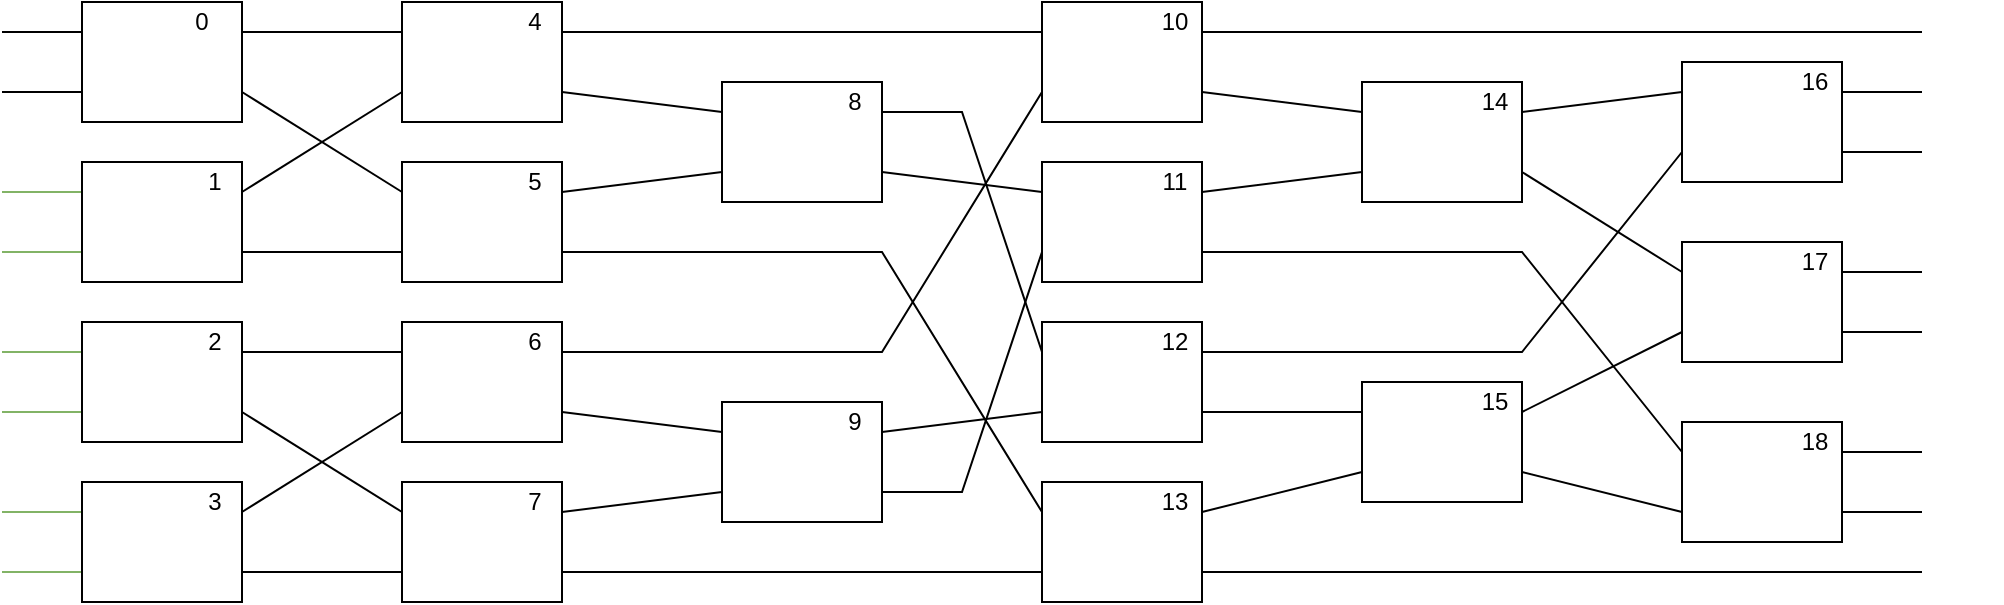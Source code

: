 <mxfile version="14.6.11" type="device"><diagram id="6a731a19-8d31-9384-78a2-239565b7b9f0" name="Page-1"><mxGraphModel dx="813" dy="405" grid="1" gridSize="10" guides="1" tooltips="1" connect="1" arrows="1" fold="1" page="1" pageScale="1" pageWidth="1169" pageHeight="827" background="none" math="0" shadow="0"><root><mxCell id="0"/><mxCell id="1" parent="0"/><mxCell id="lUuwsn0bPBQ9ZrvYMO9--162" value="" style="group" parent="1" vertex="1" connectable="0"><mxGeometry y="40" width="200" height="60" as="geometry"/></mxCell><mxCell id="lUuwsn0bPBQ9ZrvYMO9--144" value="" style="endArrow=none;html=1;entryX=0;entryY=0.25;entryDx=0;entryDy=0;" parent="lUuwsn0bPBQ9ZrvYMO9--162" target="lUuwsn0bPBQ9ZrvYMO9--143" edge="1"><mxGeometry width="50" height="50" relative="1" as="geometry"><mxPoint y="15" as="sourcePoint"/><mxPoint x="30" y="10" as="targetPoint"/></mxGeometry></mxCell><mxCell id="lUuwsn0bPBQ9ZrvYMO9--145" value="" style="endArrow=none;html=1;entryX=0;entryY=0.75;entryDx=0;entryDy=0;" parent="lUuwsn0bPBQ9ZrvYMO9--162" target="lUuwsn0bPBQ9ZrvYMO9--143" edge="1"><mxGeometry width="50" height="50" relative="1" as="geometry"><mxPoint y="45" as="sourcePoint"/><mxPoint x="40" y="40" as="targetPoint"/></mxGeometry></mxCell><mxCell id="lUuwsn0bPBQ9ZrvYMO9--155" value="" style="group" parent="lUuwsn0bPBQ9ZrvYMO9--162" vertex="1" connectable="0"><mxGeometry x="40" width="120" height="60" as="geometry"/></mxCell><mxCell id="lUuwsn0bPBQ9ZrvYMO9--143" value="" style="rounded=0;whiteSpace=wrap;html=1;" parent="lUuwsn0bPBQ9ZrvYMO9--155" vertex="1"><mxGeometry width="80" height="60" as="geometry"/></mxCell><mxCell id="lUuwsn0bPBQ9ZrvYMO9--146" value="&lt;div&gt;0&lt;br&gt;&lt;/div&gt;" style="text;html=1;strokeColor=none;fillColor=none;align=center;verticalAlign=middle;whiteSpace=wrap;rounded=0;" parent="lUuwsn0bPBQ9ZrvYMO9--155" vertex="1"><mxGeometry x="40" width="40" height="20" as="geometry"/></mxCell><mxCell id="lUuwsn0bPBQ9ZrvYMO9--239" value="" style="group" parent="1" vertex="1" connectable="0"><mxGeometry y="120" width="200" height="60" as="geometry"/></mxCell><mxCell id="lUuwsn0bPBQ9ZrvYMO9--240" value="" style="endArrow=none;html=1;entryX=0;entryY=0.25;entryDx=0;entryDy=0;fillColor=#d5e8d4;strokeColor=#82b366;" parent="lUuwsn0bPBQ9ZrvYMO9--239" target="lUuwsn0bPBQ9ZrvYMO9--245" edge="1"><mxGeometry width="50" height="50" relative="1" as="geometry"><mxPoint y="15" as="sourcePoint"/><mxPoint x="30" y="10" as="targetPoint"/></mxGeometry></mxCell><mxCell id="lUuwsn0bPBQ9ZrvYMO9--241" value="" style="endArrow=none;html=1;entryX=0;entryY=0.75;entryDx=0;entryDy=0;fillColor=#d5e8d4;strokeColor=#82b366;" parent="lUuwsn0bPBQ9ZrvYMO9--239" target="lUuwsn0bPBQ9ZrvYMO9--245" edge="1"><mxGeometry width="50" height="50" relative="1" as="geometry"><mxPoint y="45" as="sourcePoint"/><mxPoint x="40" y="40" as="targetPoint"/></mxGeometry></mxCell><mxCell id="lUuwsn0bPBQ9ZrvYMO9--244" value="" style="group" parent="lUuwsn0bPBQ9ZrvYMO9--239" vertex="1" connectable="0"><mxGeometry x="40" width="80" height="60" as="geometry"/></mxCell><mxCell id="lUuwsn0bPBQ9ZrvYMO9--245" value="" style="rounded=0;whiteSpace=wrap;html=1;" parent="lUuwsn0bPBQ9ZrvYMO9--244" vertex="1"><mxGeometry width="80" height="60" as="geometry"/></mxCell><mxCell id="lUuwsn0bPBQ9ZrvYMO9--246" value="1" style="text;html=1;strokeColor=none;fillColor=none;align=center;verticalAlign=middle;whiteSpace=wrap;rounded=0;" parent="lUuwsn0bPBQ9ZrvYMO9--244" vertex="1"><mxGeometry x="53.333" width="26.667" height="20" as="geometry"/></mxCell><mxCell id="lUuwsn0bPBQ9ZrvYMO9--247" value="" style="group" parent="1" vertex="1" connectable="0"><mxGeometry y="200" width="200" height="60" as="geometry"/></mxCell><mxCell id="lUuwsn0bPBQ9ZrvYMO9--248" value="" style="endArrow=none;html=1;entryX=0;entryY=0.25;entryDx=0;entryDy=0;fillColor=#d5e8d4;strokeColor=#82b366;" parent="lUuwsn0bPBQ9ZrvYMO9--247" target="lUuwsn0bPBQ9ZrvYMO9--253" edge="1"><mxGeometry width="50" height="50" relative="1" as="geometry"><mxPoint y="15" as="sourcePoint"/><mxPoint x="30" y="10" as="targetPoint"/></mxGeometry></mxCell><mxCell id="lUuwsn0bPBQ9ZrvYMO9--249" value="" style="endArrow=none;html=1;entryX=0;entryY=0.75;entryDx=0;entryDy=0;fillColor=#d5e8d4;strokeColor=#82b366;" parent="lUuwsn0bPBQ9ZrvYMO9--247" target="lUuwsn0bPBQ9ZrvYMO9--253" edge="1"><mxGeometry width="50" height="50" relative="1" as="geometry"><mxPoint y="45" as="sourcePoint"/><mxPoint x="40" y="40" as="targetPoint"/></mxGeometry></mxCell><mxCell id="lUuwsn0bPBQ9ZrvYMO9--252" value="" style="group" parent="lUuwsn0bPBQ9ZrvYMO9--247" vertex="1" connectable="0"><mxGeometry x="40" width="80" height="60" as="geometry"/></mxCell><mxCell id="lUuwsn0bPBQ9ZrvYMO9--253" value="" style="rounded=0;whiteSpace=wrap;html=1;" parent="lUuwsn0bPBQ9ZrvYMO9--252" vertex="1"><mxGeometry width="80" height="60" as="geometry"/></mxCell><mxCell id="lUuwsn0bPBQ9ZrvYMO9--254" value="2" style="text;html=1;strokeColor=none;fillColor=none;align=center;verticalAlign=middle;whiteSpace=wrap;rounded=0;" parent="lUuwsn0bPBQ9ZrvYMO9--252" vertex="1"><mxGeometry x="53.333" width="26.667" height="20" as="geometry"/></mxCell><mxCell id="lUuwsn0bPBQ9ZrvYMO9--255" value="" style="group" parent="1" vertex="1" connectable="0"><mxGeometry y="280" width="200" height="60" as="geometry"/></mxCell><mxCell id="lUuwsn0bPBQ9ZrvYMO9--256" value="" style="endArrow=none;html=1;entryX=0;entryY=0.25;entryDx=0;entryDy=0;fillColor=#d5e8d4;strokeColor=#82b366;" parent="lUuwsn0bPBQ9ZrvYMO9--255" target="lUuwsn0bPBQ9ZrvYMO9--261" edge="1"><mxGeometry width="50" height="50" relative="1" as="geometry"><mxPoint y="15" as="sourcePoint"/><mxPoint x="30" y="10" as="targetPoint"/></mxGeometry></mxCell><mxCell id="lUuwsn0bPBQ9ZrvYMO9--257" value="" style="endArrow=none;html=1;entryX=0;entryY=0.75;entryDx=0;entryDy=0;fillColor=#d5e8d4;strokeColor=#82b366;" parent="lUuwsn0bPBQ9ZrvYMO9--255" target="lUuwsn0bPBQ9ZrvYMO9--261" edge="1"><mxGeometry width="50" height="50" relative="1" as="geometry"><mxPoint y="45" as="sourcePoint"/><mxPoint x="40" y="40" as="targetPoint"/></mxGeometry></mxCell><mxCell id="lUuwsn0bPBQ9ZrvYMO9--260" value="" style="group" parent="lUuwsn0bPBQ9ZrvYMO9--255" vertex="1" connectable="0"><mxGeometry x="40" width="80" height="60" as="geometry"/></mxCell><mxCell id="lUuwsn0bPBQ9ZrvYMO9--261" value="" style="rounded=0;whiteSpace=wrap;html=1;" parent="lUuwsn0bPBQ9ZrvYMO9--260" vertex="1"><mxGeometry width="80" height="60" as="geometry"/></mxCell><mxCell id="lUuwsn0bPBQ9ZrvYMO9--262" value="3" style="text;html=1;strokeColor=none;fillColor=none;align=center;verticalAlign=middle;whiteSpace=wrap;rounded=0;" parent="lUuwsn0bPBQ9ZrvYMO9--260" vertex="1"><mxGeometry x="53.333" width="26.667" height="20" as="geometry"/></mxCell><mxCell id="lUuwsn0bPBQ9ZrvYMO9--263" value="" style="group" parent="1" vertex="1" connectable="0"><mxGeometry x="160" y="40" width="200" height="60" as="geometry"/></mxCell><mxCell id="lUuwsn0bPBQ9ZrvYMO9--268" value="" style="group" parent="lUuwsn0bPBQ9ZrvYMO9--263" vertex="1" connectable="0"><mxGeometry x="40" width="80" height="60" as="geometry"/></mxCell><mxCell id="lUuwsn0bPBQ9ZrvYMO9--269" value="" style="rounded=0;whiteSpace=wrap;html=1;" parent="lUuwsn0bPBQ9ZrvYMO9--268" vertex="1"><mxGeometry width="80" height="60" as="geometry"/></mxCell><mxCell id="lUuwsn0bPBQ9ZrvYMO9--270" value="4" style="text;html=1;strokeColor=none;fillColor=none;align=center;verticalAlign=middle;whiteSpace=wrap;rounded=0;" parent="lUuwsn0bPBQ9ZrvYMO9--268" vertex="1"><mxGeometry x="53.333" width="26.667" height="20" as="geometry"/></mxCell><mxCell id="lUuwsn0bPBQ9ZrvYMO9--271" value="" style="group" parent="1" vertex="1" connectable="0"><mxGeometry x="160" y="120" width="200" height="60" as="geometry"/></mxCell><mxCell id="lUuwsn0bPBQ9ZrvYMO9--276" value="" style="group" parent="lUuwsn0bPBQ9ZrvYMO9--271" vertex="1" connectable="0"><mxGeometry x="40" width="80" height="60" as="geometry"/></mxCell><mxCell id="lUuwsn0bPBQ9ZrvYMO9--277" value="" style="rounded=0;whiteSpace=wrap;html=1;" parent="lUuwsn0bPBQ9ZrvYMO9--276" vertex="1"><mxGeometry width="80" height="60" as="geometry"/></mxCell><mxCell id="lUuwsn0bPBQ9ZrvYMO9--278" value="5" style="text;html=1;strokeColor=none;fillColor=none;align=center;verticalAlign=middle;whiteSpace=wrap;rounded=0;" parent="lUuwsn0bPBQ9ZrvYMO9--276" vertex="1"><mxGeometry x="53.333" width="26.667" height="20" as="geometry"/></mxCell><mxCell id="lUuwsn0bPBQ9ZrvYMO9--147" value="" style="endArrow=none;html=1;exitX=1;exitY=0.25;exitDx=0;exitDy=0;entryX=0;entryY=0.25;entryDx=0;entryDy=0;" parent="1" source="lUuwsn0bPBQ9ZrvYMO9--143" target="lUuwsn0bPBQ9ZrvYMO9--269" edge="1"><mxGeometry width="50" height="50" relative="1" as="geometry"><mxPoint x="190" y="75" as="sourcePoint"/><mxPoint x="280" y="55" as="targetPoint"/></mxGeometry></mxCell><mxCell id="lUuwsn0bPBQ9ZrvYMO9--242" value="" style="endArrow=none;html=1;exitX=1;exitY=0.75;exitDx=0;exitDy=0;entryX=0;entryY=0.75;entryDx=0;entryDy=0;" parent="1" source="lUuwsn0bPBQ9ZrvYMO9--246" target="lUuwsn0bPBQ9ZrvYMO9--269" edge="1"><mxGeometry width="50" height="50" relative="1" as="geometry"><mxPoint x="190" y="155" as="sourcePoint"/><mxPoint x="200" y="135" as="targetPoint"/></mxGeometry></mxCell><mxCell id="lUuwsn0bPBQ9ZrvYMO9--284" value="" style="group" parent="1" vertex="1" connectable="0"><mxGeometry x="160" y="200" width="200" height="60" as="geometry"/></mxCell><mxCell id="lUuwsn0bPBQ9ZrvYMO9--289" value="" style="group" parent="lUuwsn0bPBQ9ZrvYMO9--284" vertex="1" connectable="0"><mxGeometry x="40" width="80" height="60" as="geometry"/></mxCell><mxCell id="lUuwsn0bPBQ9ZrvYMO9--290" value="" style="rounded=0;whiteSpace=wrap;html=1;" parent="lUuwsn0bPBQ9ZrvYMO9--289" vertex="1"><mxGeometry width="80" height="60" as="geometry"/></mxCell><mxCell id="lUuwsn0bPBQ9ZrvYMO9--291" value="6" style="text;html=1;strokeColor=none;fillColor=none;align=center;verticalAlign=middle;whiteSpace=wrap;rounded=0;" parent="lUuwsn0bPBQ9ZrvYMO9--289" vertex="1"><mxGeometry x="53.333" width="26.667" height="20" as="geometry"/></mxCell><mxCell id="lUuwsn0bPBQ9ZrvYMO9--292" value="" style="group" parent="1" vertex="1" connectable="0"><mxGeometry x="160" y="280" width="200" height="60" as="geometry"/></mxCell><mxCell id="lUuwsn0bPBQ9ZrvYMO9--297" value="" style="group" parent="lUuwsn0bPBQ9ZrvYMO9--292" vertex="1" connectable="0"><mxGeometry x="40" width="80" height="60" as="geometry"/></mxCell><mxCell id="lUuwsn0bPBQ9ZrvYMO9--298" value="" style="rounded=0;whiteSpace=wrap;html=1;" parent="lUuwsn0bPBQ9ZrvYMO9--297" vertex="1"><mxGeometry width="80" height="60" as="geometry"/></mxCell><mxCell id="lUuwsn0bPBQ9ZrvYMO9--299" value="7" style="text;html=1;strokeColor=none;fillColor=none;align=center;verticalAlign=middle;whiteSpace=wrap;rounded=0;" parent="lUuwsn0bPBQ9ZrvYMO9--297" vertex="1"><mxGeometry x="53.333" width="26.667" height="20" as="geometry"/></mxCell><mxCell id="lUuwsn0bPBQ9ZrvYMO9--250" value="" style="endArrow=none;html=1;exitX=1;exitY=0.25;exitDx=0;exitDy=0;entryX=0;entryY=0.25;entryDx=0;entryDy=0;" parent="1" source="lUuwsn0bPBQ9ZrvYMO9--253" target="lUuwsn0bPBQ9ZrvYMO9--290" edge="1"><mxGeometry width="50" height="50" relative="1" as="geometry"><mxPoint x="190" y="235" as="sourcePoint"/><mxPoint x="360" y="215" as="targetPoint"/></mxGeometry></mxCell><mxCell id="lUuwsn0bPBQ9ZrvYMO9--258" value="" style="endArrow=none;html=1;exitX=1;exitY=0.25;exitDx=0;exitDy=0;entryX=0;entryY=0.75;entryDx=0;entryDy=0;" parent="1" source="lUuwsn0bPBQ9ZrvYMO9--261" target="lUuwsn0bPBQ9ZrvYMO9--290" edge="1"><mxGeometry width="50" height="50" relative="1" as="geometry"><mxPoint x="190" y="315" as="sourcePoint"/><mxPoint x="200" y="295" as="targetPoint"/></mxGeometry></mxCell><mxCell id="lUuwsn0bPBQ9ZrvYMO9--259" value="" style="endArrow=none;html=1;exitX=1;exitY=0.75;exitDx=0;exitDy=0;entryX=0;entryY=0.75;entryDx=0;entryDy=0;" parent="1" source="lUuwsn0bPBQ9ZrvYMO9--261" target="lUuwsn0bPBQ9ZrvYMO9--298" edge="1"><mxGeometry width="50" height="50" relative="1" as="geometry"><mxPoint x="160" y="320" as="sourcePoint"/><mxPoint x="200" y="320" as="targetPoint"/></mxGeometry></mxCell><mxCell id="lUuwsn0bPBQ9ZrvYMO9--243" value="" style="endArrow=none;html=1;entryX=0;entryY=0.75;entryDx=0;entryDy=0;exitX=1;exitY=0.75;exitDx=0;exitDy=0;" parent="1" source="lUuwsn0bPBQ9ZrvYMO9--245" target="lUuwsn0bPBQ9ZrvYMO9--277" edge="1"><mxGeometry width="50" height="50" relative="1" as="geometry"><mxPoint x="160" y="160" as="sourcePoint"/><mxPoint x="200" y="160" as="targetPoint"/></mxGeometry></mxCell><mxCell id="lUuwsn0bPBQ9ZrvYMO9--148" value="" style="endArrow=none;html=1;entryX=0;entryY=0.25;entryDx=0;entryDy=0;exitX=1;exitY=0.75;exitDx=0;exitDy=0;" parent="1" source="lUuwsn0bPBQ9ZrvYMO9--143" target="lUuwsn0bPBQ9ZrvYMO9--277" edge="1"><mxGeometry width="50" height="50" relative="1" as="geometry"><mxPoint x="160" y="80" as="sourcePoint"/><mxPoint x="280" y="140" as="targetPoint"/></mxGeometry></mxCell><mxCell id="lUuwsn0bPBQ9ZrvYMO9--320" value="" style="group" parent="1" vertex="1" connectable="0"><mxGeometry x="320" y="80" width="200" height="60" as="geometry"/></mxCell><mxCell id="lUuwsn0bPBQ9ZrvYMO9--321" value="" style="group" parent="lUuwsn0bPBQ9ZrvYMO9--320" vertex="1" connectable="0"><mxGeometry width="200" height="60" as="geometry"/></mxCell><mxCell id="lUuwsn0bPBQ9ZrvYMO9--324" value="" style="group" parent="lUuwsn0bPBQ9ZrvYMO9--321" vertex="1" connectable="0"><mxGeometry x="40" width="80" height="60" as="geometry"/></mxCell><mxCell id="lUuwsn0bPBQ9ZrvYMO9--325" value="" style="rounded=0;whiteSpace=wrap;html=1;" parent="lUuwsn0bPBQ9ZrvYMO9--324" vertex="1"><mxGeometry width="80" height="60" as="geometry"/></mxCell><mxCell id="lUuwsn0bPBQ9ZrvYMO9--326" value="&lt;div&gt;8&lt;/div&gt;" style="text;html=1;strokeColor=none;fillColor=none;align=center;verticalAlign=middle;whiteSpace=wrap;rounded=0;" parent="lUuwsn0bPBQ9ZrvYMO9--324" vertex="1"><mxGeometry x="53.333" width="26.667" height="20" as="geometry"/></mxCell><mxCell id="lUuwsn0bPBQ9ZrvYMO9--329" value="" style="group" parent="1" vertex="1" connectable="0"><mxGeometry x="480" y="240" width="200" height="60" as="geometry"/></mxCell><mxCell id="lUuwsn0bPBQ9ZrvYMO9--330" value="" style="group" parent="lUuwsn0bPBQ9ZrvYMO9--329" vertex="1" connectable="0"><mxGeometry width="200" height="60" as="geometry"/></mxCell><mxCell id="lUuwsn0bPBQ9ZrvYMO9--333" value="" style="group" parent="lUuwsn0bPBQ9ZrvYMO9--330" vertex="1" connectable="0"><mxGeometry x="-120" width="80" height="60" as="geometry"/></mxCell><mxCell id="lUuwsn0bPBQ9ZrvYMO9--334" value="" style="rounded=0;whiteSpace=wrap;html=1;" parent="lUuwsn0bPBQ9ZrvYMO9--333" vertex="1"><mxGeometry width="80" height="60" as="geometry"/></mxCell><mxCell id="lUuwsn0bPBQ9ZrvYMO9--335" value="&lt;div&gt;9&lt;/div&gt;" style="text;html=1;strokeColor=none;fillColor=none;align=center;verticalAlign=middle;whiteSpace=wrap;rounded=0;" parent="lUuwsn0bPBQ9ZrvYMO9--333" vertex="1"><mxGeometry x="53.333" width="26.667" height="20" as="geometry"/></mxCell><mxCell id="tANoxhraqc0oM14IN7t_-1" value="" style="group" vertex="1" connectable="0" parent="1"><mxGeometry x="480" y="40" width="200" height="60" as="geometry"/></mxCell><mxCell id="tANoxhraqc0oM14IN7t_-2" value="" style="group" vertex="1" connectable="0" parent="tANoxhraqc0oM14IN7t_-1"><mxGeometry width="200" height="60" as="geometry"/></mxCell><mxCell id="tANoxhraqc0oM14IN7t_-5" value="" style="group" vertex="1" connectable="0" parent="tANoxhraqc0oM14IN7t_-2"><mxGeometry x="40" width="80" height="60" as="geometry"/></mxCell><mxCell id="tANoxhraqc0oM14IN7t_-6" value="" style="rounded=0;whiteSpace=wrap;html=1;" vertex="1" parent="tANoxhraqc0oM14IN7t_-5"><mxGeometry width="80" height="60" as="geometry"/></mxCell><mxCell id="tANoxhraqc0oM14IN7t_-7" value="10" style="text;html=1;strokeColor=none;fillColor=none;align=center;verticalAlign=middle;whiteSpace=wrap;rounded=0;" vertex="1" parent="tANoxhraqc0oM14IN7t_-5"><mxGeometry x="53.333" width="26.667" height="20" as="geometry"/></mxCell><mxCell id="tANoxhraqc0oM14IN7t_-8" value="" style="endArrow=none;html=1;exitX=1;exitY=0.75;exitDx=0;exitDy=0;" edge="1" parent="tANoxhraqc0oM14IN7t_-2" source="tANoxhraqc0oM14IN7t_-7"><mxGeometry width="50" height="50" relative="1" as="geometry"><mxPoint x="180" y="40" as="sourcePoint"/><mxPoint x="480" y="15" as="targetPoint"/></mxGeometry></mxCell><mxCell id="tANoxhraqc0oM14IN7t_-10" value="" style="group" vertex="1" connectable="0" parent="1"><mxGeometry x="480" y="120" width="200" height="60" as="geometry"/></mxCell><mxCell id="tANoxhraqc0oM14IN7t_-11" value="" style="group" vertex="1" connectable="0" parent="tANoxhraqc0oM14IN7t_-10"><mxGeometry width="200" height="60" as="geometry"/></mxCell><mxCell id="tANoxhraqc0oM14IN7t_-14" value="" style="group" vertex="1" connectable="0" parent="tANoxhraqc0oM14IN7t_-11"><mxGeometry x="40" width="80" height="60" as="geometry"/></mxCell><mxCell id="tANoxhraqc0oM14IN7t_-15" value="" style="rounded=0;whiteSpace=wrap;html=1;" vertex="1" parent="tANoxhraqc0oM14IN7t_-14"><mxGeometry width="80" height="60" as="geometry"/></mxCell><mxCell id="tANoxhraqc0oM14IN7t_-16" value="11" style="text;html=1;strokeColor=none;fillColor=none;align=center;verticalAlign=middle;whiteSpace=wrap;rounded=0;" vertex="1" parent="tANoxhraqc0oM14IN7t_-14"><mxGeometry x="53.333" width="26.667" height="20" as="geometry"/></mxCell><mxCell id="tANoxhraqc0oM14IN7t_-19" value="" style="group" vertex="1" connectable="0" parent="1"><mxGeometry x="480" y="200" width="200" height="60" as="geometry"/></mxCell><mxCell id="tANoxhraqc0oM14IN7t_-20" value="" style="group" vertex="1" connectable="0" parent="tANoxhraqc0oM14IN7t_-19"><mxGeometry width="200" height="60" as="geometry"/></mxCell><mxCell id="tANoxhraqc0oM14IN7t_-23" value="" style="group" vertex="1" connectable="0" parent="tANoxhraqc0oM14IN7t_-20"><mxGeometry x="40" width="80" height="60" as="geometry"/></mxCell><mxCell id="tANoxhraqc0oM14IN7t_-24" value="" style="rounded=0;whiteSpace=wrap;html=1;" vertex="1" parent="tANoxhraqc0oM14IN7t_-23"><mxGeometry width="80" height="60" as="geometry"/></mxCell><mxCell id="tANoxhraqc0oM14IN7t_-25" value="12" style="text;html=1;strokeColor=none;fillColor=none;align=center;verticalAlign=middle;whiteSpace=wrap;rounded=0;" vertex="1" parent="tANoxhraqc0oM14IN7t_-23"><mxGeometry x="53.333" width="26.667" height="20" as="geometry"/></mxCell><mxCell id="tANoxhraqc0oM14IN7t_-28" value="" style="group" vertex="1" connectable="0" parent="1"><mxGeometry x="460" y="280" width="200" height="60" as="geometry"/></mxCell><mxCell id="tANoxhraqc0oM14IN7t_-29" value="" style="group" vertex="1" connectable="0" parent="tANoxhraqc0oM14IN7t_-28"><mxGeometry width="200" height="60" as="geometry"/></mxCell><mxCell id="tANoxhraqc0oM14IN7t_-32" value="" style="group" vertex="1" connectable="0" parent="tANoxhraqc0oM14IN7t_-29"><mxGeometry x="60" width="80" height="60" as="geometry"/></mxCell><mxCell id="tANoxhraqc0oM14IN7t_-33" value="" style="rounded=0;whiteSpace=wrap;html=1;" vertex="1" parent="tANoxhraqc0oM14IN7t_-32"><mxGeometry width="80" height="60" as="geometry"/></mxCell><mxCell id="tANoxhraqc0oM14IN7t_-34" value="13" style="text;html=1;strokeColor=none;fillColor=none;align=center;verticalAlign=middle;whiteSpace=wrap;rounded=0;" vertex="1" parent="tANoxhraqc0oM14IN7t_-32"><mxGeometry x="53.333" width="26.667" height="20" as="geometry"/></mxCell><mxCell id="tANoxhraqc0oM14IN7t_-36" value="" style="endArrow=none;html=1;exitX=1;exitY=0.75;exitDx=0;exitDy=0;" edge="1" parent="tANoxhraqc0oM14IN7t_-28" source="tANoxhraqc0oM14IN7t_-33"><mxGeometry width="50" height="50" relative="1" as="geometry"><mxPoint x="170" y="25" as="sourcePoint"/><mxPoint x="500" y="45" as="targetPoint"/></mxGeometry></mxCell><mxCell id="tANoxhraqc0oM14IN7t_-37" value="" style="group" vertex="1" connectable="0" parent="1"><mxGeometry x="640" y="80" width="200" height="60" as="geometry"/></mxCell><mxCell id="tANoxhraqc0oM14IN7t_-38" value="" style="group" vertex="1" connectable="0" parent="tANoxhraqc0oM14IN7t_-37"><mxGeometry width="200" height="60" as="geometry"/></mxCell><mxCell id="tANoxhraqc0oM14IN7t_-41" value="" style="group" vertex="1" connectable="0" parent="tANoxhraqc0oM14IN7t_-38"><mxGeometry x="40" width="80" height="60" as="geometry"/></mxCell><mxCell id="tANoxhraqc0oM14IN7t_-42" value="" style="rounded=0;whiteSpace=wrap;html=1;" vertex="1" parent="tANoxhraqc0oM14IN7t_-41"><mxGeometry width="80" height="60" as="geometry"/></mxCell><mxCell id="tANoxhraqc0oM14IN7t_-43" value="14" style="text;html=1;strokeColor=none;fillColor=none;align=center;verticalAlign=middle;whiteSpace=wrap;rounded=0;" vertex="1" parent="tANoxhraqc0oM14IN7t_-41"><mxGeometry x="53.333" width="26.667" height="20" as="geometry"/></mxCell><mxCell id="tANoxhraqc0oM14IN7t_-46" value="" style="group" vertex="1" connectable="0" parent="1"><mxGeometry x="620" y="230" width="200" height="60" as="geometry"/></mxCell><mxCell id="tANoxhraqc0oM14IN7t_-47" value="" style="group" vertex="1" connectable="0" parent="tANoxhraqc0oM14IN7t_-46"><mxGeometry width="200" height="60" as="geometry"/></mxCell><mxCell id="tANoxhraqc0oM14IN7t_-50" value="" style="group" vertex="1" connectable="0" parent="tANoxhraqc0oM14IN7t_-47"><mxGeometry x="60" width="80" height="60" as="geometry"/></mxCell><mxCell id="tANoxhraqc0oM14IN7t_-51" value="" style="rounded=0;whiteSpace=wrap;html=1;" vertex="1" parent="tANoxhraqc0oM14IN7t_-50"><mxGeometry width="80" height="60" as="geometry"/></mxCell><mxCell id="tANoxhraqc0oM14IN7t_-52" value="15" style="text;html=1;strokeColor=none;fillColor=none;align=center;verticalAlign=middle;whiteSpace=wrap;rounded=0;" vertex="1" parent="tANoxhraqc0oM14IN7t_-50"><mxGeometry x="53.333" width="26.667" height="20" as="geometry"/></mxCell><mxCell id="tANoxhraqc0oM14IN7t_-55" value="" style="group" vertex="1" connectable="0" parent="1"><mxGeometry x="800" y="70" width="200" height="60" as="geometry"/></mxCell><mxCell id="tANoxhraqc0oM14IN7t_-56" value="" style="group" vertex="1" connectable="0" parent="tANoxhraqc0oM14IN7t_-55"><mxGeometry width="200" height="60" as="geometry"/></mxCell><mxCell id="tANoxhraqc0oM14IN7t_-59" value="" style="group" vertex="1" connectable="0" parent="tANoxhraqc0oM14IN7t_-56"><mxGeometry x="40" width="80" height="60" as="geometry"/></mxCell><mxCell id="tANoxhraqc0oM14IN7t_-60" value="" style="rounded=0;whiteSpace=wrap;html=1;" vertex="1" parent="tANoxhraqc0oM14IN7t_-59"><mxGeometry width="80" height="60" as="geometry"/></mxCell><mxCell id="tANoxhraqc0oM14IN7t_-61" value="16" style="text;html=1;strokeColor=none;fillColor=none;align=center;verticalAlign=middle;whiteSpace=wrap;rounded=0;" vertex="1" parent="tANoxhraqc0oM14IN7t_-59"><mxGeometry x="53.333" width="26.667" height="20" as="geometry"/></mxCell><mxCell id="tANoxhraqc0oM14IN7t_-62" value="" style="endArrow=none;html=1;exitX=1;exitY=0.75;exitDx=0;exitDy=0;" edge="1" parent="tANoxhraqc0oM14IN7t_-56" source="tANoxhraqc0oM14IN7t_-61"><mxGeometry width="50" height="50" relative="1" as="geometry"><mxPoint x="180" y="40" as="sourcePoint"/><mxPoint x="160" y="15" as="targetPoint"/></mxGeometry></mxCell><mxCell id="tANoxhraqc0oM14IN7t_-63" value="" style="endArrow=none;html=1;exitX=1;exitY=0.75;exitDx=0;exitDy=0;" edge="1" parent="tANoxhraqc0oM14IN7t_-55" source="tANoxhraqc0oM14IN7t_-60"><mxGeometry width="50" height="50" relative="1" as="geometry"><mxPoint x="170" y="25" as="sourcePoint"/><mxPoint x="160" y="45" as="targetPoint"/></mxGeometry></mxCell><mxCell id="tANoxhraqc0oM14IN7t_-64" value="" style="group" vertex="1" connectable="0" parent="1"><mxGeometry x="800" y="160" width="200" height="60" as="geometry"/></mxCell><mxCell id="tANoxhraqc0oM14IN7t_-65" value="" style="group" vertex="1" connectable="0" parent="tANoxhraqc0oM14IN7t_-64"><mxGeometry width="200" height="60" as="geometry"/></mxCell><mxCell id="tANoxhraqc0oM14IN7t_-68" value="" style="group" vertex="1" connectable="0" parent="tANoxhraqc0oM14IN7t_-65"><mxGeometry x="40" width="80" height="60" as="geometry"/></mxCell><mxCell id="tANoxhraqc0oM14IN7t_-69" value="" style="rounded=0;whiteSpace=wrap;html=1;" vertex="1" parent="tANoxhraqc0oM14IN7t_-68"><mxGeometry width="80" height="60" as="geometry"/></mxCell><mxCell id="tANoxhraqc0oM14IN7t_-70" value="17" style="text;html=1;strokeColor=none;fillColor=none;align=center;verticalAlign=middle;whiteSpace=wrap;rounded=0;" vertex="1" parent="tANoxhraqc0oM14IN7t_-68"><mxGeometry x="53.333" width="26.667" height="20" as="geometry"/></mxCell><mxCell id="tANoxhraqc0oM14IN7t_-71" value="" style="endArrow=none;html=1;exitX=1;exitY=0.75;exitDx=0;exitDy=0;" edge="1" parent="tANoxhraqc0oM14IN7t_-65" source="tANoxhraqc0oM14IN7t_-70"><mxGeometry width="50" height="50" relative="1" as="geometry"><mxPoint x="180" y="40" as="sourcePoint"/><mxPoint x="160" y="15" as="targetPoint"/></mxGeometry></mxCell><mxCell id="tANoxhraqc0oM14IN7t_-72" value="" style="endArrow=none;html=1;exitX=1;exitY=0.75;exitDx=0;exitDy=0;" edge="1" parent="tANoxhraqc0oM14IN7t_-64" source="tANoxhraqc0oM14IN7t_-69"><mxGeometry width="50" height="50" relative="1" as="geometry"><mxPoint x="170" y="25" as="sourcePoint"/><mxPoint x="160" y="45" as="targetPoint"/></mxGeometry></mxCell><mxCell id="tANoxhraqc0oM14IN7t_-73" value="" style="group" vertex="1" connectable="0" parent="1"><mxGeometry x="780" y="250" width="200" height="60" as="geometry"/></mxCell><mxCell id="tANoxhraqc0oM14IN7t_-74" value="" style="group" vertex="1" connectable="0" parent="tANoxhraqc0oM14IN7t_-73"><mxGeometry width="200" height="60" as="geometry"/></mxCell><mxCell id="tANoxhraqc0oM14IN7t_-80" value="" style="endArrow=none;html=1;exitX=1;exitY=0.75;exitDx=0;exitDy=0;" edge="1" parent="tANoxhraqc0oM14IN7t_-74" source="tANoxhraqc0oM14IN7t_-79"><mxGeometry width="50" height="50" relative="1" as="geometry"><mxPoint x="180" y="40" as="sourcePoint"/><mxPoint x="180" y="15" as="targetPoint"/></mxGeometry></mxCell><mxCell id="tANoxhraqc0oM14IN7t_-77" value="" style="group" vertex="1" connectable="0" parent="tANoxhraqc0oM14IN7t_-74"><mxGeometry x="60" width="80" height="60" as="geometry"/></mxCell><mxCell id="tANoxhraqc0oM14IN7t_-78" value="" style="rounded=0;whiteSpace=wrap;html=1;" vertex="1" parent="tANoxhraqc0oM14IN7t_-77"><mxGeometry width="80" height="60" as="geometry"/></mxCell><mxCell id="tANoxhraqc0oM14IN7t_-79" value="18" style="text;html=1;strokeColor=none;fillColor=none;align=center;verticalAlign=middle;whiteSpace=wrap;rounded=0;" vertex="1" parent="tANoxhraqc0oM14IN7t_-77"><mxGeometry x="53.333" width="26.667" height="20" as="geometry"/></mxCell><mxCell id="tANoxhraqc0oM14IN7t_-81" value="" style="endArrow=none;html=1;exitX=1;exitY=0.75;exitDx=0;exitDy=0;" edge="1" parent="tANoxhraqc0oM14IN7t_-73" source="tANoxhraqc0oM14IN7t_-78"><mxGeometry width="50" height="50" relative="1" as="geometry"><mxPoint x="170" y="25" as="sourcePoint"/><mxPoint x="180" y="45" as="targetPoint"/></mxGeometry></mxCell><mxCell id="lUuwsn0bPBQ9ZrvYMO9--266" value="" style="endArrow=none;html=1;exitX=1;exitY=0.25;exitDx=0;exitDy=0;entryX=0;entryY=0.25;entryDx=0;entryDy=0;" parent="1" source="lUuwsn0bPBQ9ZrvYMO9--269" edge="1" target="tANoxhraqc0oM14IN7t_-6"><mxGeometry width="50" height="50" relative="1" as="geometry"><mxPoint x="430" y="75" as="sourcePoint"/><mxPoint x="440" y="55" as="targetPoint"/></mxGeometry></mxCell><mxCell id="lUuwsn0bPBQ9ZrvYMO9--274" value="" style="endArrow=none;html=1;exitX=1;exitY=0.25;exitDx=0;exitDy=0;entryX=0;entryY=0.75;entryDx=0;entryDy=0;" parent="1" source="lUuwsn0bPBQ9ZrvYMO9--277" edge="1" target="lUuwsn0bPBQ9ZrvYMO9--325"><mxGeometry width="50" height="50" relative="1" as="geometry"><mxPoint x="430" y="155" as="sourcePoint"/><mxPoint x="440" y="135" as="targetPoint"/></mxGeometry></mxCell><mxCell id="lUuwsn0bPBQ9ZrvYMO9--295" value="" style="endArrow=none;html=1;exitX=1;exitY=0.25;exitDx=0;exitDy=0;entryX=0;entryY=0.75;entryDx=0;entryDy=0;" parent="1" source="lUuwsn0bPBQ9ZrvYMO9--298" edge="1" target="lUuwsn0bPBQ9ZrvYMO9--334"><mxGeometry width="50" height="50" relative="1" as="geometry"><mxPoint x="430" y="315" as="sourcePoint"/><mxPoint x="440" y="295" as="targetPoint"/></mxGeometry></mxCell><mxCell id="lUuwsn0bPBQ9ZrvYMO9--296" value="" style="endArrow=none;html=1;entryX=0;entryY=0.75;entryDx=0;entryDy=0;exitX=1;exitY=0.75;exitDx=0;exitDy=0;" parent="1" edge="1" target="tANoxhraqc0oM14IN7t_-33" source="lUuwsn0bPBQ9ZrvYMO9--298"><mxGeometry width="50" height="50" relative="1" as="geometry"><mxPoint x="400" y="320" as="sourcePoint"/><mxPoint x="440" y="320" as="targetPoint"/></mxGeometry></mxCell><mxCell id="lUuwsn0bPBQ9ZrvYMO9--288" value="" style="endArrow=none;html=1;entryX=0;entryY=0.25;entryDx=0;entryDy=0;exitX=1;exitY=0.75;exitDx=0;exitDy=0;" parent="1" edge="1" target="lUuwsn0bPBQ9ZrvYMO9--334" source="lUuwsn0bPBQ9ZrvYMO9--290"><mxGeometry width="50" height="50" relative="1" as="geometry"><mxPoint x="400" y="240" as="sourcePoint"/><mxPoint x="440" y="240" as="targetPoint"/></mxGeometry></mxCell><mxCell id="lUuwsn0bPBQ9ZrvYMO9--267" value="" style="endArrow=none;html=1;entryX=0;entryY=0.25;entryDx=0;entryDy=0;exitX=1;exitY=0.75;exitDx=0;exitDy=0;" parent="1" edge="1" target="lUuwsn0bPBQ9ZrvYMO9--325" source="lUuwsn0bPBQ9ZrvYMO9--269"><mxGeometry width="50" height="50" relative="1" as="geometry"><mxPoint x="400" y="80" as="sourcePoint"/><mxPoint x="440" y="80" as="targetPoint"/></mxGeometry></mxCell><mxCell id="lUuwsn0bPBQ9ZrvYMO9--275" value="" style="endArrow=none;html=1;exitX=1;exitY=0.75;exitDx=0;exitDy=0;entryX=0;entryY=0.25;entryDx=0;entryDy=0;rounded=0;" parent="1" edge="1" target="tANoxhraqc0oM14IN7t_-33" source="lUuwsn0bPBQ9ZrvYMO9--277"><mxGeometry width="50" height="50" relative="1" as="geometry"><mxPoint x="400" y="160" as="sourcePoint"/><mxPoint x="680" y="165" as="targetPoint"/><Array as="points"><mxPoint x="440" y="165"/></Array></mxGeometry></mxCell><mxCell id="lUuwsn0bPBQ9ZrvYMO9--287" value="" style="endArrow=none;html=1;exitX=1;exitY=0.25;exitDx=0;exitDy=0;rounded=0;entryX=0;entryY=0.75;entryDx=0;entryDy=0;" parent="1" source="lUuwsn0bPBQ9ZrvYMO9--290" edge="1" target="tANoxhraqc0oM14IN7t_-6"><mxGeometry width="50" height="50" relative="1" as="geometry"><mxPoint x="430" y="235" as="sourcePoint"/><mxPoint x="680" y="215" as="targetPoint"/><Array as="points"><mxPoint x="440" y="215"/></Array></mxGeometry></mxCell><mxCell id="lUuwsn0bPBQ9ZrvYMO9--327" value="" style="endArrow=none;html=1;exitX=1;exitY=0.75;exitDx=0;exitDy=0;entryX=0;entryY=0.25;entryDx=0;entryDy=0;rounded=0;" parent="1" source="lUuwsn0bPBQ9ZrvYMO9--326" edge="1" target="tANoxhraqc0oM14IN7t_-24"><mxGeometry width="50" height="50" relative="1" as="geometry"><mxPoint x="660" y="120" as="sourcePoint"/><mxPoint x="680" y="95" as="targetPoint"/><Array as="points"><mxPoint x="480" y="95"/></Array></mxGeometry></mxCell><mxCell id="lUuwsn0bPBQ9ZrvYMO9--328" value="" style="endArrow=none;html=1;exitX=1;exitY=0.75;exitDx=0;exitDy=0;entryX=0;entryY=0.25;entryDx=0;entryDy=0;" parent="1" source="lUuwsn0bPBQ9ZrvYMO9--325" edge="1" target="tANoxhraqc0oM14IN7t_-15"><mxGeometry width="50" height="50" relative="1" as="geometry"><mxPoint x="650" y="105" as="sourcePoint"/><mxPoint x="680" y="125" as="targetPoint"/></mxGeometry></mxCell><mxCell id="lUuwsn0bPBQ9ZrvYMO9--336" value="" style="endArrow=none;html=1;exitX=1;exitY=0.75;exitDx=0;exitDy=0;entryX=0;entryY=0.75;entryDx=0;entryDy=0;" parent="1" source="lUuwsn0bPBQ9ZrvYMO9--335" edge="1" target="tANoxhraqc0oM14IN7t_-24"><mxGeometry width="50" height="50" relative="1" as="geometry"><mxPoint x="660" y="280" as="sourcePoint"/><mxPoint x="680" y="255" as="targetPoint"/></mxGeometry></mxCell><mxCell id="lUuwsn0bPBQ9ZrvYMO9--337" value="" style="endArrow=none;html=1;exitX=1;exitY=0.75;exitDx=0;exitDy=0;entryX=0;entryY=0.75;entryDx=0;entryDy=0;rounded=0;" parent="1" source="lUuwsn0bPBQ9ZrvYMO9--334" edge="1" target="tANoxhraqc0oM14IN7t_-15"><mxGeometry width="50" height="50" relative="1" as="geometry"><mxPoint x="650" y="265" as="sourcePoint"/><mxPoint x="680" y="285" as="targetPoint"/><Array as="points"><mxPoint x="480" y="285"/></Array></mxGeometry></mxCell><mxCell id="tANoxhraqc0oM14IN7t_-9" value="" style="endArrow=none;html=1;exitX=1;exitY=0.75;exitDx=0;exitDy=0;entryX=0;entryY=0.25;entryDx=0;entryDy=0;" edge="1" parent="1" source="tANoxhraqc0oM14IN7t_-6" target="tANoxhraqc0oM14IN7t_-42"><mxGeometry width="50" height="50" relative="1" as="geometry"><mxPoint x="930" y="65" as="sourcePoint"/><mxPoint x="960" y="85" as="targetPoint"/></mxGeometry></mxCell><mxCell id="tANoxhraqc0oM14IN7t_-17" value="" style="endArrow=none;html=1;exitX=1;exitY=0.75;exitDx=0;exitDy=0;entryX=0;entryY=0.75;entryDx=0;entryDy=0;" edge="1" parent="1" source="tANoxhraqc0oM14IN7t_-16" target="tANoxhraqc0oM14IN7t_-42"><mxGeometry width="50" height="50" relative="1" as="geometry"><mxPoint x="940" y="160" as="sourcePoint"/><mxPoint x="960" y="135" as="targetPoint"/></mxGeometry></mxCell><mxCell id="tANoxhraqc0oM14IN7t_-18" value="" style="endArrow=none;html=1;exitX=1;exitY=0.75;exitDx=0;exitDy=0;rounded=0;entryX=0;entryY=0.25;entryDx=0;entryDy=0;" edge="1" parent="1" source="tANoxhraqc0oM14IN7t_-15" target="tANoxhraqc0oM14IN7t_-78"><mxGeometry width="50" height="50" relative="1" as="geometry"><mxPoint x="930" y="145" as="sourcePoint"/><mxPoint x="1240" y="165" as="targetPoint"/><Array as="points"><mxPoint x="760" y="165"/></Array></mxGeometry></mxCell><mxCell id="tANoxhraqc0oM14IN7t_-26" value="" style="endArrow=none;html=1;exitX=1;exitY=0.75;exitDx=0;exitDy=0;rounded=0;entryX=0;entryY=0.75;entryDx=0;entryDy=0;" edge="1" parent="1" source="tANoxhraqc0oM14IN7t_-25" target="tANoxhraqc0oM14IN7t_-60"><mxGeometry width="50" height="50" relative="1" as="geometry"><mxPoint x="940" y="240" as="sourcePoint"/><mxPoint x="1240" y="215" as="targetPoint"/><Array as="points"><mxPoint x="760" y="215"/></Array></mxGeometry></mxCell><mxCell id="tANoxhraqc0oM14IN7t_-27" value="" style="endArrow=none;html=1;exitX=1;exitY=0.75;exitDx=0;exitDy=0;entryX=0;entryY=0.25;entryDx=0;entryDy=0;" edge="1" parent="1" source="tANoxhraqc0oM14IN7t_-24" target="tANoxhraqc0oM14IN7t_-51"><mxGeometry width="50" height="50" relative="1" as="geometry"><mxPoint x="930" y="225" as="sourcePoint"/><mxPoint x="960" y="245" as="targetPoint"/></mxGeometry></mxCell><mxCell id="tANoxhraqc0oM14IN7t_-35" value="" style="endArrow=none;html=1;exitX=1;exitY=0.75;exitDx=0;exitDy=0;entryX=0;entryY=0.75;entryDx=0;entryDy=0;" edge="1" parent="1" source="tANoxhraqc0oM14IN7t_-34" target="tANoxhraqc0oM14IN7t_-51"><mxGeometry width="50" height="50" relative="1" as="geometry"><mxPoint x="940" y="320" as="sourcePoint"/><mxPoint x="960" y="295" as="targetPoint"/></mxGeometry></mxCell><mxCell id="tANoxhraqc0oM14IN7t_-54" value="" style="endArrow=none;html=1;exitX=1;exitY=0.75;exitDx=0;exitDy=0;entryX=0;entryY=0.75;entryDx=0;entryDy=0;" edge="1" parent="1" source="tANoxhraqc0oM14IN7t_-51" target="tANoxhraqc0oM14IN7t_-78"><mxGeometry width="50" height="50" relative="1" as="geometry"><mxPoint x="1210" y="265" as="sourcePoint"/><mxPoint x="1240" y="285" as="targetPoint"/></mxGeometry></mxCell><mxCell id="tANoxhraqc0oM14IN7t_-53" value="" style="endArrow=none;html=1;exitX=1;exitY=0.75;exitDx=0;exitDy=0;entryX=0;entryY=0.75;entryDx=0;entryDy=0;" edge="1" parent="1" source="tANoxhraqc0oM14IN7t_-52" target="tANoxhraqc0oM14IN7t_-69"><mxGeometry width="50" height="50" relative="1" as="geometry"><mxPoint x="1220" y="280" as="sourcePoint"/><mxPoint x="1240" y="255" as="targetPoint"/></mxGeometry></mxCell><mxCell id="tANoxhraqc0oM14IN7t_-45" value="" style="endArrow=none;html=1;exitX=1;exitY=0.75;exitDx=0;exitDy=0;entryX=0;entryY=0.25;entryDx=0;entryDy=0;" edge="1" parent="1" source="tANoxhraqc0oM14IN7t_-42" target="tANoxhraqc0oM14IN7t_-69"><mxGeometry width="50" height="50" relative="1" as="geometry"><mxPoint x="1210" y="105" as="sourcePoint"/><mxPoint x="1240" y="125" as="targetPoint"/></mxGeometry></mxCell><mxCell id="tANoxhraqc0oM14IN7t_-44" value="" style="endArrow=none;html=1;exitX=1;exitY=0.75;exitDx=0;exitDy=0;entryX=0;entryY=0.25;entryDx=0;entryDy=0;" edge="1" parent="1" source="tANoxhraqc0oM14IN7t_-43" target="tANoxhraqc0oM14IN7t_-60"><mxGeometry width="50" height="50" relative="1" as="geometry"><mxPoint x="1220" y="120" as="sourcePoint"/><mxPoint x="1240" y="95" as="targetPoint"/></mxGeometry></mxCell><mxCell id="lUuwsn0bPBQ9ZrvYMO9--251" value="" style="endArrow=none;html=1;entryX=0;entryY=0.25;entryDx=0;entryDy=0;exitX=1;exitY=0.75;exitDx=0;exitDy=0;" parent="1" target="lUuwsn0bPBQ9ZrvYMO9--298" edge="1" source="lUuwsn0bPBQ9ZrvYMO9--253"><mxGeometry width="50" height="50" relative="1" as="geometry"><mxPoint x="160" y="240" as="sourcePoint"/><mxPoint x="200" y="240" as="targetPoint"/></mxGeometry></mxCell></root></mxGraphModel></diagram></mxfile>